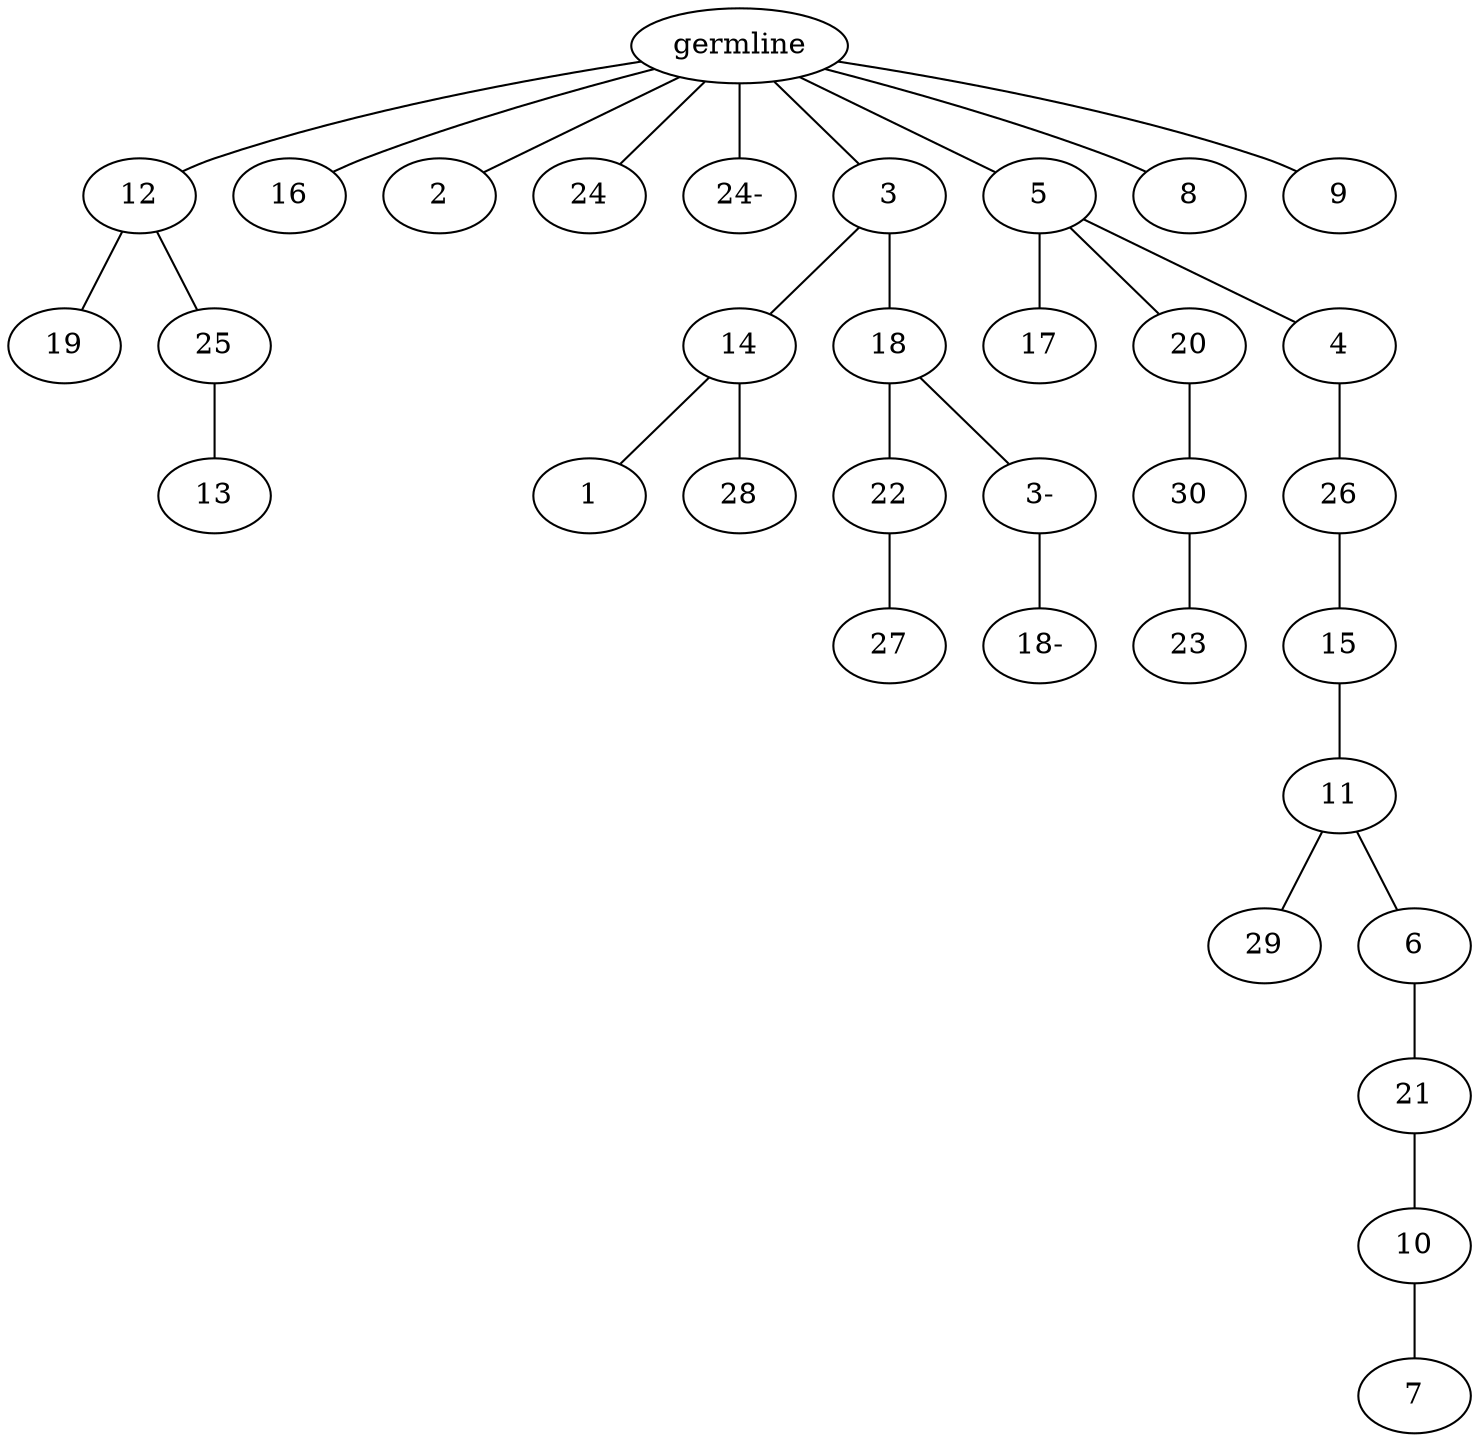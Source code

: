 graph tree {
    "139913837786640" [label="germline"];
    "139913841827792" [label="12"];
    "139913825162672" [label="19"];
    "139913825164928" [label="25"];
    "139913825161328" [label="13"];
    "139913841824144" [label="16"];
    "139913825162096" [label="2"];
    "139913825163392" [label="24"];
    "139913825163824" [label="24-"];
    "139913825164736" [label="3"];
    "139913825165264" [label="14"];
    "139913825161376" [label="1"];
    "139913825165120" [label="28"];
    "139913825161280" [label="18"];
    "139913825161952" [label="22"];
    "139913825165216" [label="27"];
    "139913825163968" [label="3-"];
    "139913825164016" [label="18-"];
    "139913825162384" [label="5"];
    "139913825163728" [label="17"];
    "139913825163344" [label="20"];
    "139913825162816" [label="30"];
    "139913825165072" [label="23"];
    "139913825163104" [label="4"];
    "139913825161568" [label="26"];
    "139913840275024" [label="15"];
    "139913840272432" [label="11"];
    "139913840273344" [label="29"];
    "139913840272000" [label="6"];
    "139913840274592" [label="21"];
    "139913840275120" [label="10"];
    "139913840272576" [label="7"];
    "139913825163776" [label="8"];
    "139913825162480" [label="9"];
    "139913837786640" -- "139913841827792";
    "139913837786640" -- "139913841824144";
    "139913837786640" -- "139913825162096";
    "139913837786640" -- "139913825163392";
    "139913837786640" -- "139913825163824";
    "139913837786640" -- "139913825164736";
    "139913837786640" -- "139913825162384";
    "139913837786640" -- "139913825163776";
    "139913837786640" -- "139913825162480";
    "139913841827792" -- "139913825162672";
    "139913841827792" -- "139913825164928";
    "139913825164928" -- "139913825161328";
    "139913825164736" -- "139913825165264";
    "139913825164736" -- "139913825161280";
    "139913825165264" -- "139913825161376";
    "139913825165264" -- "139913825165120";
    "139913825161280" -- "139913825161952";
    "139913825161280" -- "139913825163968";
    "139913825161952" -- "139913825165216";
    "139913825163968" -- "139913825164016";
    "139913825162384" -- "139913825163728";
    "139913825162384" -- "139913825163344";
    "139913825162384" -- "139913825163104";
    "139913825163344" -- "139913825162816";
    "139913825162816" -- "139913825165072";
    "139913825163104" -- "139913825161568";
    "139913825161568" -- "139913840275024";
    "139913840275024" -- "139913840272432";
    "139913840272432" -- "139913840273344";
    "139913840272432" -- "139913840272000";
    "139913840272000" -- "139913840274592";
    "139913840274592" -- "139913840275120";
    "139913840275120" -- "139913840272576";
}
